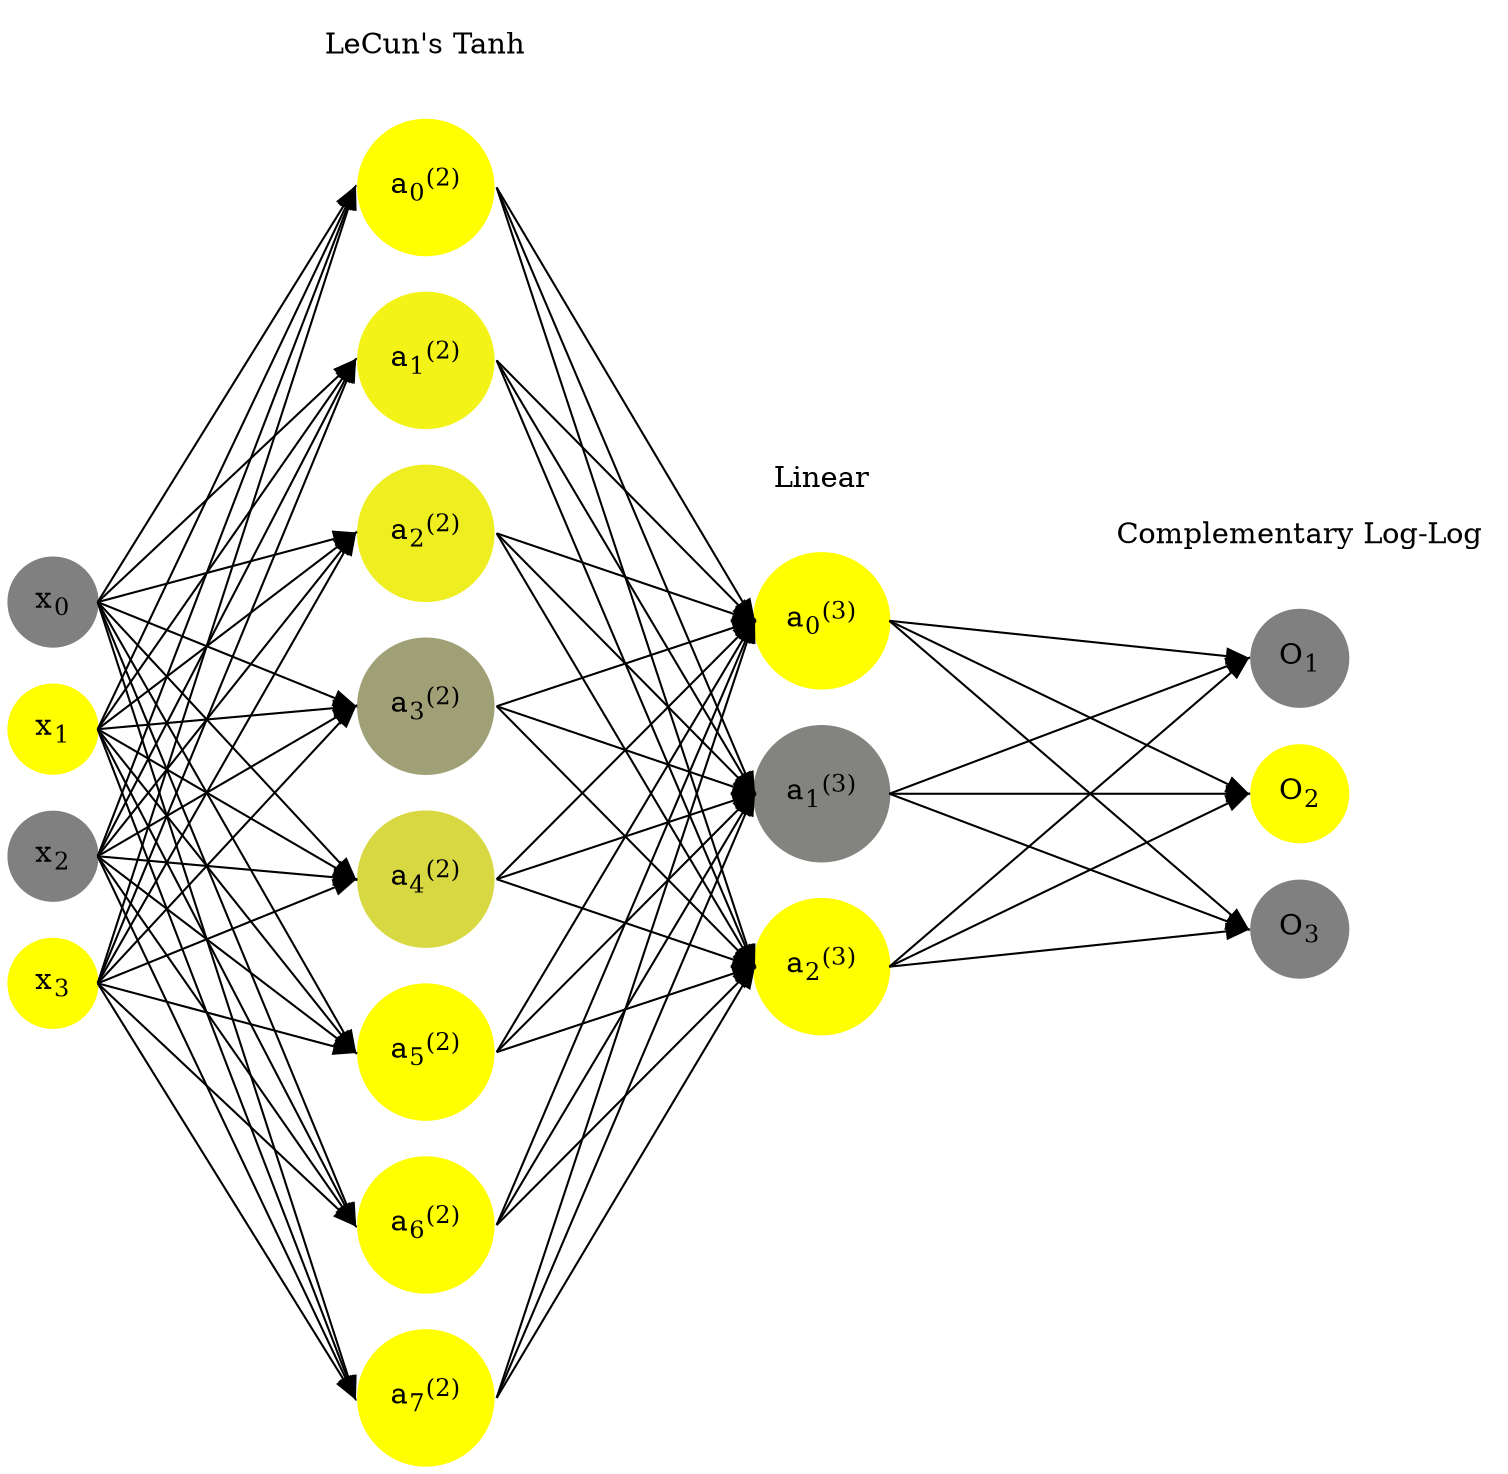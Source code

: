 digraph G {
	rankdir = LR;
	splines=false;
	edge[style=invis];
	ranksep= 1.4;
	{
	node [shape=circle, color="0.1667, 0.0, 0.5", style=filled, fillcolor="0.1667, 0.0, 0.5"];
	x0 [label=<x<sub>0</sub>>];
	}
	{
	node [shape=circle, color="0.1667, 1.0, 1.0", style=filled, fillcolor="0.1667, 1.0, 1.0"];
	x1 [label=<x<sub>1</sub>>];
	}
	{
	node [shape=circle, color="0.1667, 0.0, 0.5", style=filled, fillcolor="0.1667, 0.0, 0.5"];
	x2 [label=<x<sub>2</sub>>];
	}
	{
	node [shape=circle, color="0.1667, 1.0, 1.0", style=filled, fillcolor="0.1667, 1.0, 1.0"];
	x3 [label=<x<sub>3</sub>>];
	}
	{
	node [shape=circle, color="0.1667, 1.684332, 1.342166", style=filled, fillcolor="0.1667, 1.684332, 1.342166"];
	a02 [label=<a<sub>0</sub><sup>(2)</sup>>];
	}
	{
	node [shape=circle, color="0.1667, 0.903741, 0.951871", style=filled, fillcolor="0.1667, 0.903741, 0.951871"];
	a12 [label=<a<sub>1</sub><sup>(2)</sup>>];
	}
	{
	node [shape=circle, color="0.1667, 0.865539, 0.932769", style=filled, fillcolor="0.1667, 0.865539, 0.932769"];
	a22 [label=<a<sub>2</sub><sup>(2)</sup>>];
	}
	{
	node [shape=circle, color="0.1667, 0.255999, 0.628000", style=filled, fillcolor="0.1667, 0.255999, 0.628000"];
	a32 [label=<a<sub>3</sub><sup>(2)</sup>>];
	}
	{
	node [shape=circle, color="0.1667, 0.688679, 0.844340", style=filled, fillcolor="0.1667, 0.688679, 0.844340"];
	a42 [label=<a<sub>4</sub><sup>(2)</sup>>];
	}
	{
	node [shape=circle, color="0.1667, 1.428652, 1.214326", style=filled, fillcolor="0.1667, 1.428652, 1.214326"];
	a52 [label=<a<sub>5</sub><sup>(2)</sup>>];
	}
	{
	node [shape=circle, color="0.1667, 1.315616, 1.157808", style=filled, fillcolor="0.1667, 1.315616, 1.157808"];
	a62 [label=<a<sub>6</sub><sup>(2)</sup>>];
	}
	{
	node [shape=circle, color="0.1667, 1.171537, 1.085769", style=filled, fillcolor="0.1667, 1.171537, 1.085769"];
	a72 [label=<a<sub>7</sub><sup>(2)</sup>>];
	}
	{
	node [shape=circle, color="0.1667, 1.470192, 1.235096", style=filled, fillcolor="0.1667, 1.470192, 1.235096"];
	a03 [label=<a<sub>0</sub><sup>(3)</sup>>];
	}
	{
	node [shape=circle, color="0.1667, 0.024026, 0.512013", style=filled, fillcolor="0.1667, 0.024026, 0.512013"];
	a13 [label=<a<sub>1</sub><sup>(3)</sup>>];
	}
	{
	node [shape=circle, color="0.1667, 3.969268, 2.484634", style=filled, fillcolor="0.1667, 3.969268, 2.484634"];
	a23 [label=<a<sub>2</sub><sup>(3)</sup>>];
	}
	{
	node [shape=circle, color="0.1667, 0.0, 0.5", style=filled, fillcolor="0.1667, 0.0, 0.5"];
	O1 [label=<O<sub>1</sub>>];
	}
	{
	node [shape=circle, color="0.1667, 1.0, 1.0", style=filled, fillcolor="0.1667, 1.0, 1.0"];
	O2 [label=<O<sub>2</sub>>];
	}
	{
	node [shape=circle, color="0.1667, 0.0, 0.5", style=filled, fillcolor="0.1667, 0.0, 0.5"];
	O3 [label=<O<sub>3</sub>>];
	}
	{
	rank=same;
	x0->x1->x2->x3;
	}
	{
	rank=same;
	a02->a12->a22->a32->a42->a52->a62->a72;
	}
	{
	rank=same;
	a03->a13->a23;
	}
	{
	rank=same;
	O1->O2->O3;
	}
	l1 [shape=plaintext,label="LeCun's Tanh"];
	l1->a02;
	{rank=same; l1;a02};
	l2 [shape=plaintext,label="Linear"];
	l2->a03;
	{rank=same; l2;a03};
	l3 [shape=plaintext,label="Complementary Log-Log"];
	l3->O1;
	{rank=same; l3;O1};
edge[style=solid, tailport=e, headport=w];
	{x0;x1;x2;x3} -> {a02;a12;a22;a32;a42;a52;a62;a72};
	{a02;a12;a22;a32;a42;a52;a62;a72} -> {a03;a13;a23};
	{a03;a13;a23} -> {O1,O2,O3};
}